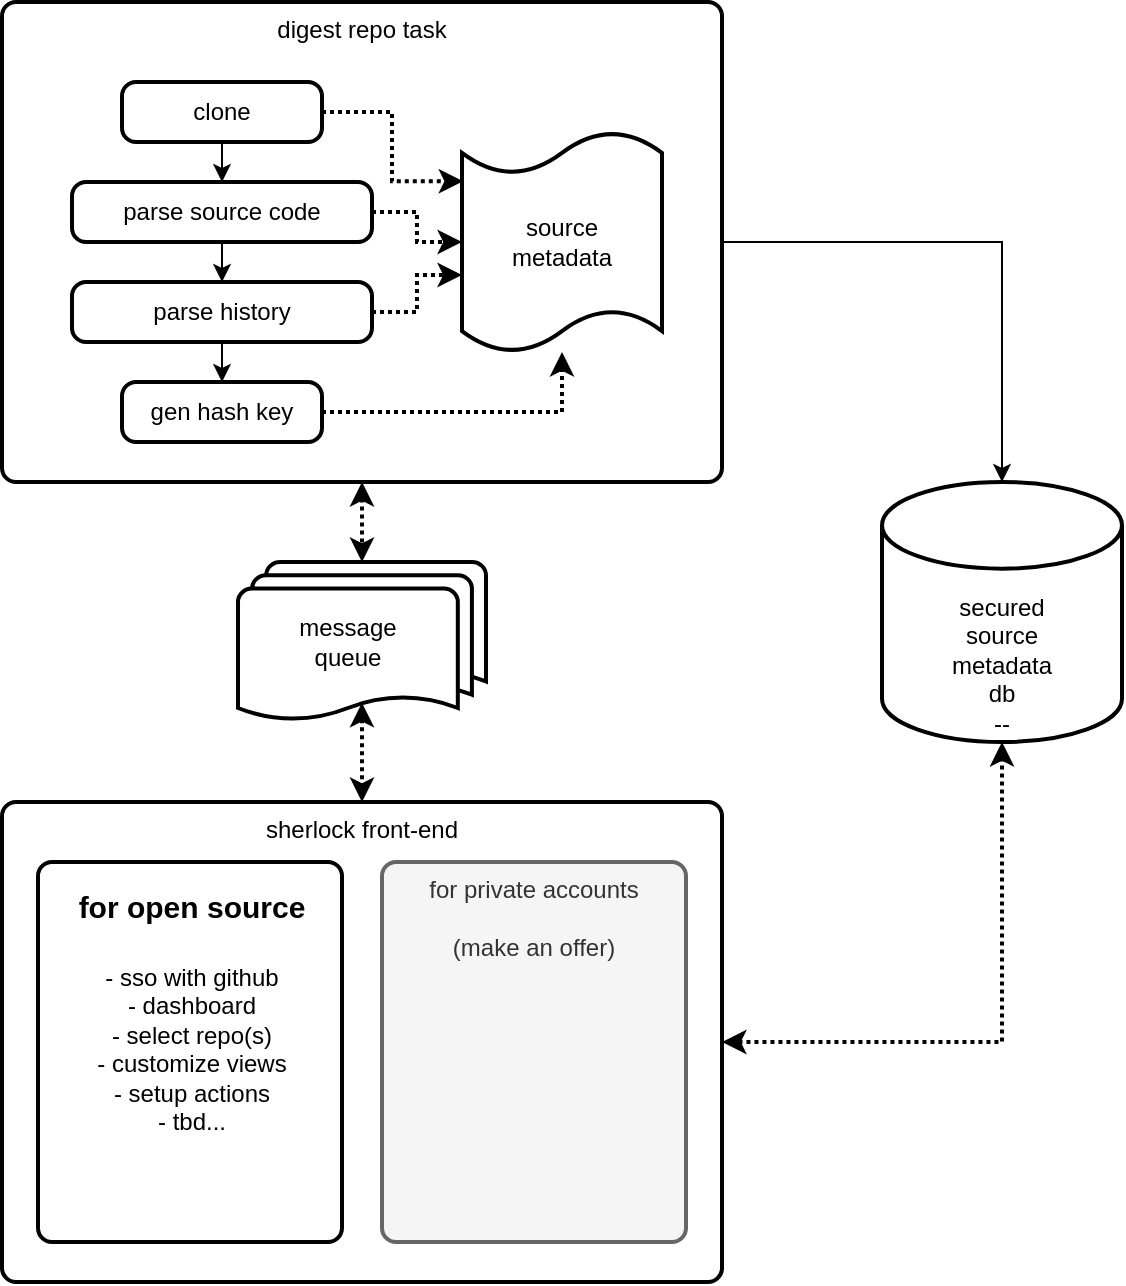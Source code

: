 <mxfile version="15.2.9" type="device"><diagram id="Ys5VS_I2xoZQkO8xbx9u" name="Page-1"><mxGraphModel dx="864" dy="518" grid="1" gridSize="10" guides="1" tooltips="1" connect="1" arrows="1" fold="1" page="1" pageScale="1" pageWidth="850" pageHeight="1100" math="0" shadow="0"><root><mxCell id="0"/><mxCell id="1" parent="0"/><mxCell id="kTpsCJgf8SCM5JIKiXRz-5" style="edgeStyle=orthogonalEdgeStyle;rounded=0;orthogonalLoop=1;jettySize=auto;html=1;exitX=1;exitY=0.5;exitDx=0;exitDy=0;entryX=0.5;entryY=0;entryDx=0;entryDy=0;entryPerimeter=0;" edge="1" parent="1" source="kTpsCJgf8SCM5JIKiXRz-1" target="kTpsCJgf8SCM5JIKiXRz-11"><mxGeometry relative="1" as="geometry"><mxPoint x="260" y="400" as="targetPoint"/></mxGeometry></mxCell><mxCell id="kTpsCJgf8SCM5JIKiXRz-11" value="secured&lt;br&gt;source&lt;br&gt;metadata&lt;br&gt;db&lt;br&gt;--" style="strokeWidth=2;html=1;shape=mxgraph.flowchart.database;whiteSpace=wrap;verticalAlign=bottom;" vertex="1" parent="1"><mxGeometry x="640" y="360" width="120" height="130" as="geometry"/></mxCell><mxCell id="kTpsCJgf8SCM5JIKiXRz-40" style="edgeStyle=orthogonalEdgeStyle;rounded=0;orthogonalLoop=1;jettySize=auto;html=1;exitX=1;exitY=0.5;exitDx=0;exitDy=0;dashed=1;dashPattern=1 1;startArrow=classic;startFill=1;strokeWidth=2;" edge="1" parent="1" source="kTpsCJgf8SCM5JIKiXRz-35" target="kTpsCJgf8SCM5JIKiXRz-11"><mxGeometry relative="1" as="geometry"/></mxCell><mxCell id="kTpsCJgf8SCM5JIKiXRz-35" value="sherlock front-end" style="rounded=1;whiteSpace=wrap;html=1;absoluteArcSize=1;arcSize=14;strokeWidth=2;verticalAlign=top;" vertex="1" parent="1"><mxGeometry x="200" y="520" width="360" height="240" as="geometry"/></mxCell><mxCell id="kTpsCJgf8SCM5JIKiXRz-36" value="" style="group" vertex="1" connectable="0" parent="1"><mxGeometry x="200" y="120" width="360" height="240" as="geometry"/></mxCell><mxCell id="kTpsCJgf8SCM5JIKiXRz-1" value="digest repo task" style="rounded=1;whiteSpace=wrap;html=1;absoluteArcSize=1;arcSize=14;strokeWidth=2;verticalAlign=top;" vertex="1" parent="kTpsCJgf8SCM5JIKiXRz-36"><mxGeometry width="360" height="240" as="geometry"/></mxCell><mxCell id="kTpsCJgf8SCM5JIKiXRz-12" value="clone" style="rounded=1;whiteSpace=wrap;html=1;absoluteArcSize=1;arcSize=14;strokeWidth=2;verticalAlign=middle;" vertex="1" parent="kTpsCJgf8SCM5JIKiXRz-36"><mxGeometry x="60" y="40" width="100" height="30" as="geometry"/></mxCell><mxCell id="kTpsCJgf8SCM5JIKiXRz-13" value="parse source code" style="rounded=1;whiteSpace=wrap;html=1;absoluteArcSize=1;arcSize=14;strokeWidth=2;verticalAlign=middle;" vertex="1" parent="kTpsCJgf8SCM5JIKiXRz-36"><mxGeometry x="35" y="90" width="150" height="30" as="geometry"/></mxCell><mxCell id="kTpsCJgf8SCM5JIKiXRz-16" style="edgeStyle=orthogonalEdgeStyle;rounded=0;orthogonalLoop=1;jettySize=auto;html=1;exitX=0.5;exitY=1;exitDx=0;exitDy=0;entryX=0.5;entryY=0;entryDx=0;entryDy=0;" edge="1" parent="kTpsCJgf8SCM5JIKiXRz-36" source="kTpsCJgf8SCM5JIKiXRz-12" target="kTpsCJgf8SCM5JIKiXRz-13"><mxGeometry x="35" y="40" as="geometry"/></mxCell><mxCell id="kTpsCJgf8SCM5JIKiXRz-14" value="parse history" style="rounded=1;whiteSpace=wrap;html=1;absoluteArcSize=1;arcSize=14;strokeWidth=2;verticalAlign=middle;" vertex="1" parent="kTpsCJgf8SCM5JIKiXRz-36"><mxGeometry x="35" y="140" width="150" height="30" as="geometry"/></mxCell><mxCell id="kTpsCJgf8SCM5JIKiXRz-18" style="edgeStyle=orthogonalEdgeStyle;rounded=0;orthogonalLoop=1;jettySize=auto;html=1;exitX=0.5;exitY=1;exitDx=0;exitDy=0;entryX=0.5;entryY=0;entryDx=0;entryDy=0;" edge="1" parent="kTpsCJgf8SCM5JIKiXRz-36" source="kTpsCJgf8SCM5JIKiXRz-13" target="kTpsCJgf8SCM5JIKiXRz-14"><mxGeometry x="35" y="40" as="geometry"/></mxCell><mxCell id="kTpsCJgf8SCM5JIKiXRz-19" style="edgeStyle=orthogonalEdgeStyle;rounded=0;orthogonalLoop=1;jettySize=auto;html=1;exitX=0.5;exitY=1;exitDx=0;exitDy=0;entryX=0.5;entryY=0;entryDx=0;entryDy=0;entryPerimeter=0;" edge="1" parent="kTpsCJgf8SCM5JIKiXRz-36" source="kTpsCJgf8SCM5JIKiXRz-14"><mxGeometry x="35" y="40" as="geometry"><mxPoint x="110" y="190" as="targetPoint"/></mxGeometry></mxCell><mxCell id="kTpsCJgf8SCM5JIKiXRz-23" value="gen hash key" style="rounded=1;whiteSpace=wrap;html=1;absoluteArcSize=1;arcSize=14;strokeWidth=2;verticalAlign=middle;" vertex="1" parent="kTpsCJgf8SCM5JIKiXRz-36"><mxGeometry x="60" y="190" width="100" height="30" as="geometry"/></mxCell><mxCell id="kTpsCJgf8SCM5JIKiXRz-24" value="source&lt;br&gt;metadata" style="shape=tape;whiteSpace=wrap;html=1;strokeWidth=2;size=0.19;verticalAlign=middle;" vertex="1" parent="kTpsCJgf8SCM5JIKiXRz-36"><mxGeometry x="230" y="65" width="100" height="110" as="geometry"/></mxCell><mxCell id="kTpsCJgf8SCM5JIKiXRz-33" style="edgeStyle=orthogonalEdgeStyle;rounded=0;orthogonalLoop=1;jettySize=auto;html=1;exitX=1;exitY=0.5;exitDx=0;exitDy=0;entryX=0.006;entryY=0.224;entryDx=0;entryDy=0;entryPerimeter=0;dashed=1;dashPattern=1 1;strokeWidth=2;" edge="1" parent="kTpsCJgf8SCM5JIKiXRz-36" source="kTpsCJgf8SCM5JIKiXRz-12" target="kTpsCJgf8SCM5JIKiXRz-24"><mxGeometry relative="1" as="geometry"/></mxCell><mxCell id="kTpsCJgf8SCM5JIKiXRz-30" style="edgeStyle=orthogonalEdgeStyle;rounded=0;orthogonalLoop=1;jettySize=auto;html=1;exitX=1;exitY=0.5;exitDx=0;exitDy=0;dashed=1;dashPattern=1 1;strokeWidth=2;" edge="1" parent="kTpsCJgf8SCM5JIKiXRz-36" source="kTpsCJgf8SCM5JIKiXRz-13" target="kTpsCJgf8SCM5JIKiXRz-24"><mxGeometry relative="1" as="geometry"/></mxCell><mxCell id="kTpsCJgf8SCM5JIKiXRz-31" style="edgeStyle=orthogonalEdgeStyle;rounded=0;orthogonalLoop=1;jettySize=auto;html=1;exitX=1;exitY=0.5;exitDx=0;exitDy=0;entryX=0;entryY=0.65;entryDx=0;entryDy=0;entryPerimeter=0;dashed=1;dashPattern=1 1;strokeWidth=2;" edge="1" parent="kTpsCJgf8SCM5JIKiXRz-36" source="kTpsCJgf8SCM5JIKiXRz-14" target="kTpsCJgf8SCM5JIKiXRz-24"><mxGeometry relative="1" as="geometry"/></mxCell><mxCell id="kTpsCJgf8SCM5JIKiXRz-32" style="edgeStyle=orthogonalEdgeStyle;rounded=0;orthogonalLoop=1;jettySize=auto;html=1;exitX=1;exitY=0.5;exitDx=0;exitDy=0;dashed=1;dashPattern=1 1;strokeWidth=2;" edge="1" parent="kTpsCJgf8SCM5JIKiXRz-36" source="kTpsCJgf8SCM5JIKiXRz-23" target="kTpsCJgf8SCM5JIKiXRz-24"><mxGeometry relative="1" as="geometry"/></mxCell><mxCell id="kTpsCJgf8SCM5JIKiXRz-39" style="edgeStyle=orthogonalEdgeStyle;rounded=0;orthogonalLoop=1;jettySize=auto;html=1;exitX=0.5;exitY=0.88;exitDx=0;exitDy=0;exitPerimeter=0;entryX=0.5;entryY=0;entryDx=0;entryDy=0;dashed=1;dashPattern=1 1;startArrow=classic;startFill=1;strokeWidth=2;" edge="1" parent="1" source="kTpsCJgf8SCM5JIKiXRz-37" target="kTpsCJgf8SCM5JIKiXRz-35"><mxGeometry relative="1" as="geometry"/></mxCell><mxCell id="kTpsCJgf8SCM5JIKiXRz-37" value="message&lt;br&gt;queue" style="strokeWidth=2;html=1;shape=mxgraph.flowchart.multi-document;whiteSpace=wrap;verticalAlign=middle;align=center;spacingRight=14;" vertex="1" parent="1"><mxGeometry x="318" y="400" width="124" height="80" as="geometry"/></mxCell><mxCell id="kTpsCJgf8SCM5JIKiXRz-38" style="edgeStyle=orthogonalEdgeStyle;rounded=0;orthogonalLoop=1;jettySize=auto;html=1;exitX=0.5;exitY=1;exitDx=0;exitDy=0;entryX=0.5;entryY=0;entryDx=0;entryDy=0;entryPerimeter=0;dashed=1;dashPattern=1 1;strokeWidth=2;startArrow=classic;startFill=1;" edge="1" parent="1" source="kTpsCJgf8SCM5JIKiXRz-1" target="kTpsCJgf8SCM5JIKiXRz-37"><mxGeometry relative="1" as="geometry"/></mxCell><mxCell id="kTpsCJgf8SCM5JIKiXRz-41" value="" style="rounded=1;whiteSpace=wrap;html=1;absoluteArcSize=1;arcSize=14;strokeWidth=2;align=center;verticalAlign=top;" vertex="1" parent="1"><mxGeometry x="218" y="550" width="152" height="190" as="geometry"/></mxCell><mxCell id="kTpsCJgf8SCM5JIKiXRz-43" value="for private accounts&lt;br&gt;&lt;br&gt;(make an offer)" style="rounded=1;whiteSpace=wrap;html=1;absoluteArcSize=1;arcSize=14;strokeWidth=2;align=center;verticalAlign=top;fillColor=#f5f5f5;strokeColor=#666666;fontColor=#333333;" vertex="1" parent="1"><mxGeometry x="390" y="550" width="152" height="190" as="geometry"/></mxCell><mxCell id="kTpsCJgf8SCM5JIKiXRz-44" value="&lt;h1&gt;&lt;font style=&quot;font-size: 15px&quot;&gt;for open source&lt;/font&gt;&lt;/h1&gt;&lt;p&gt;- sso with github&lt;br&gt;- dashboard&lt;br&gt;- select repo(s)&lt;br&gt;- customize views&lt;br&gt;- setup actions&lt;br&gt;- tbd...&lt;/p&gt;" style="text;html=1;strokeColor=none;fillColor=none;spacing=5;spacingTop=-20;whiteSpace=wrap;overflow=hidden;rounded=0;align=center;verticalAlign=top;" vertex="1" parent="1"><mxGeometry x="220" y="550" width="150" height="190" as="geometry"/></mxCell></root></mxGraphModel></diagram></mxfile>